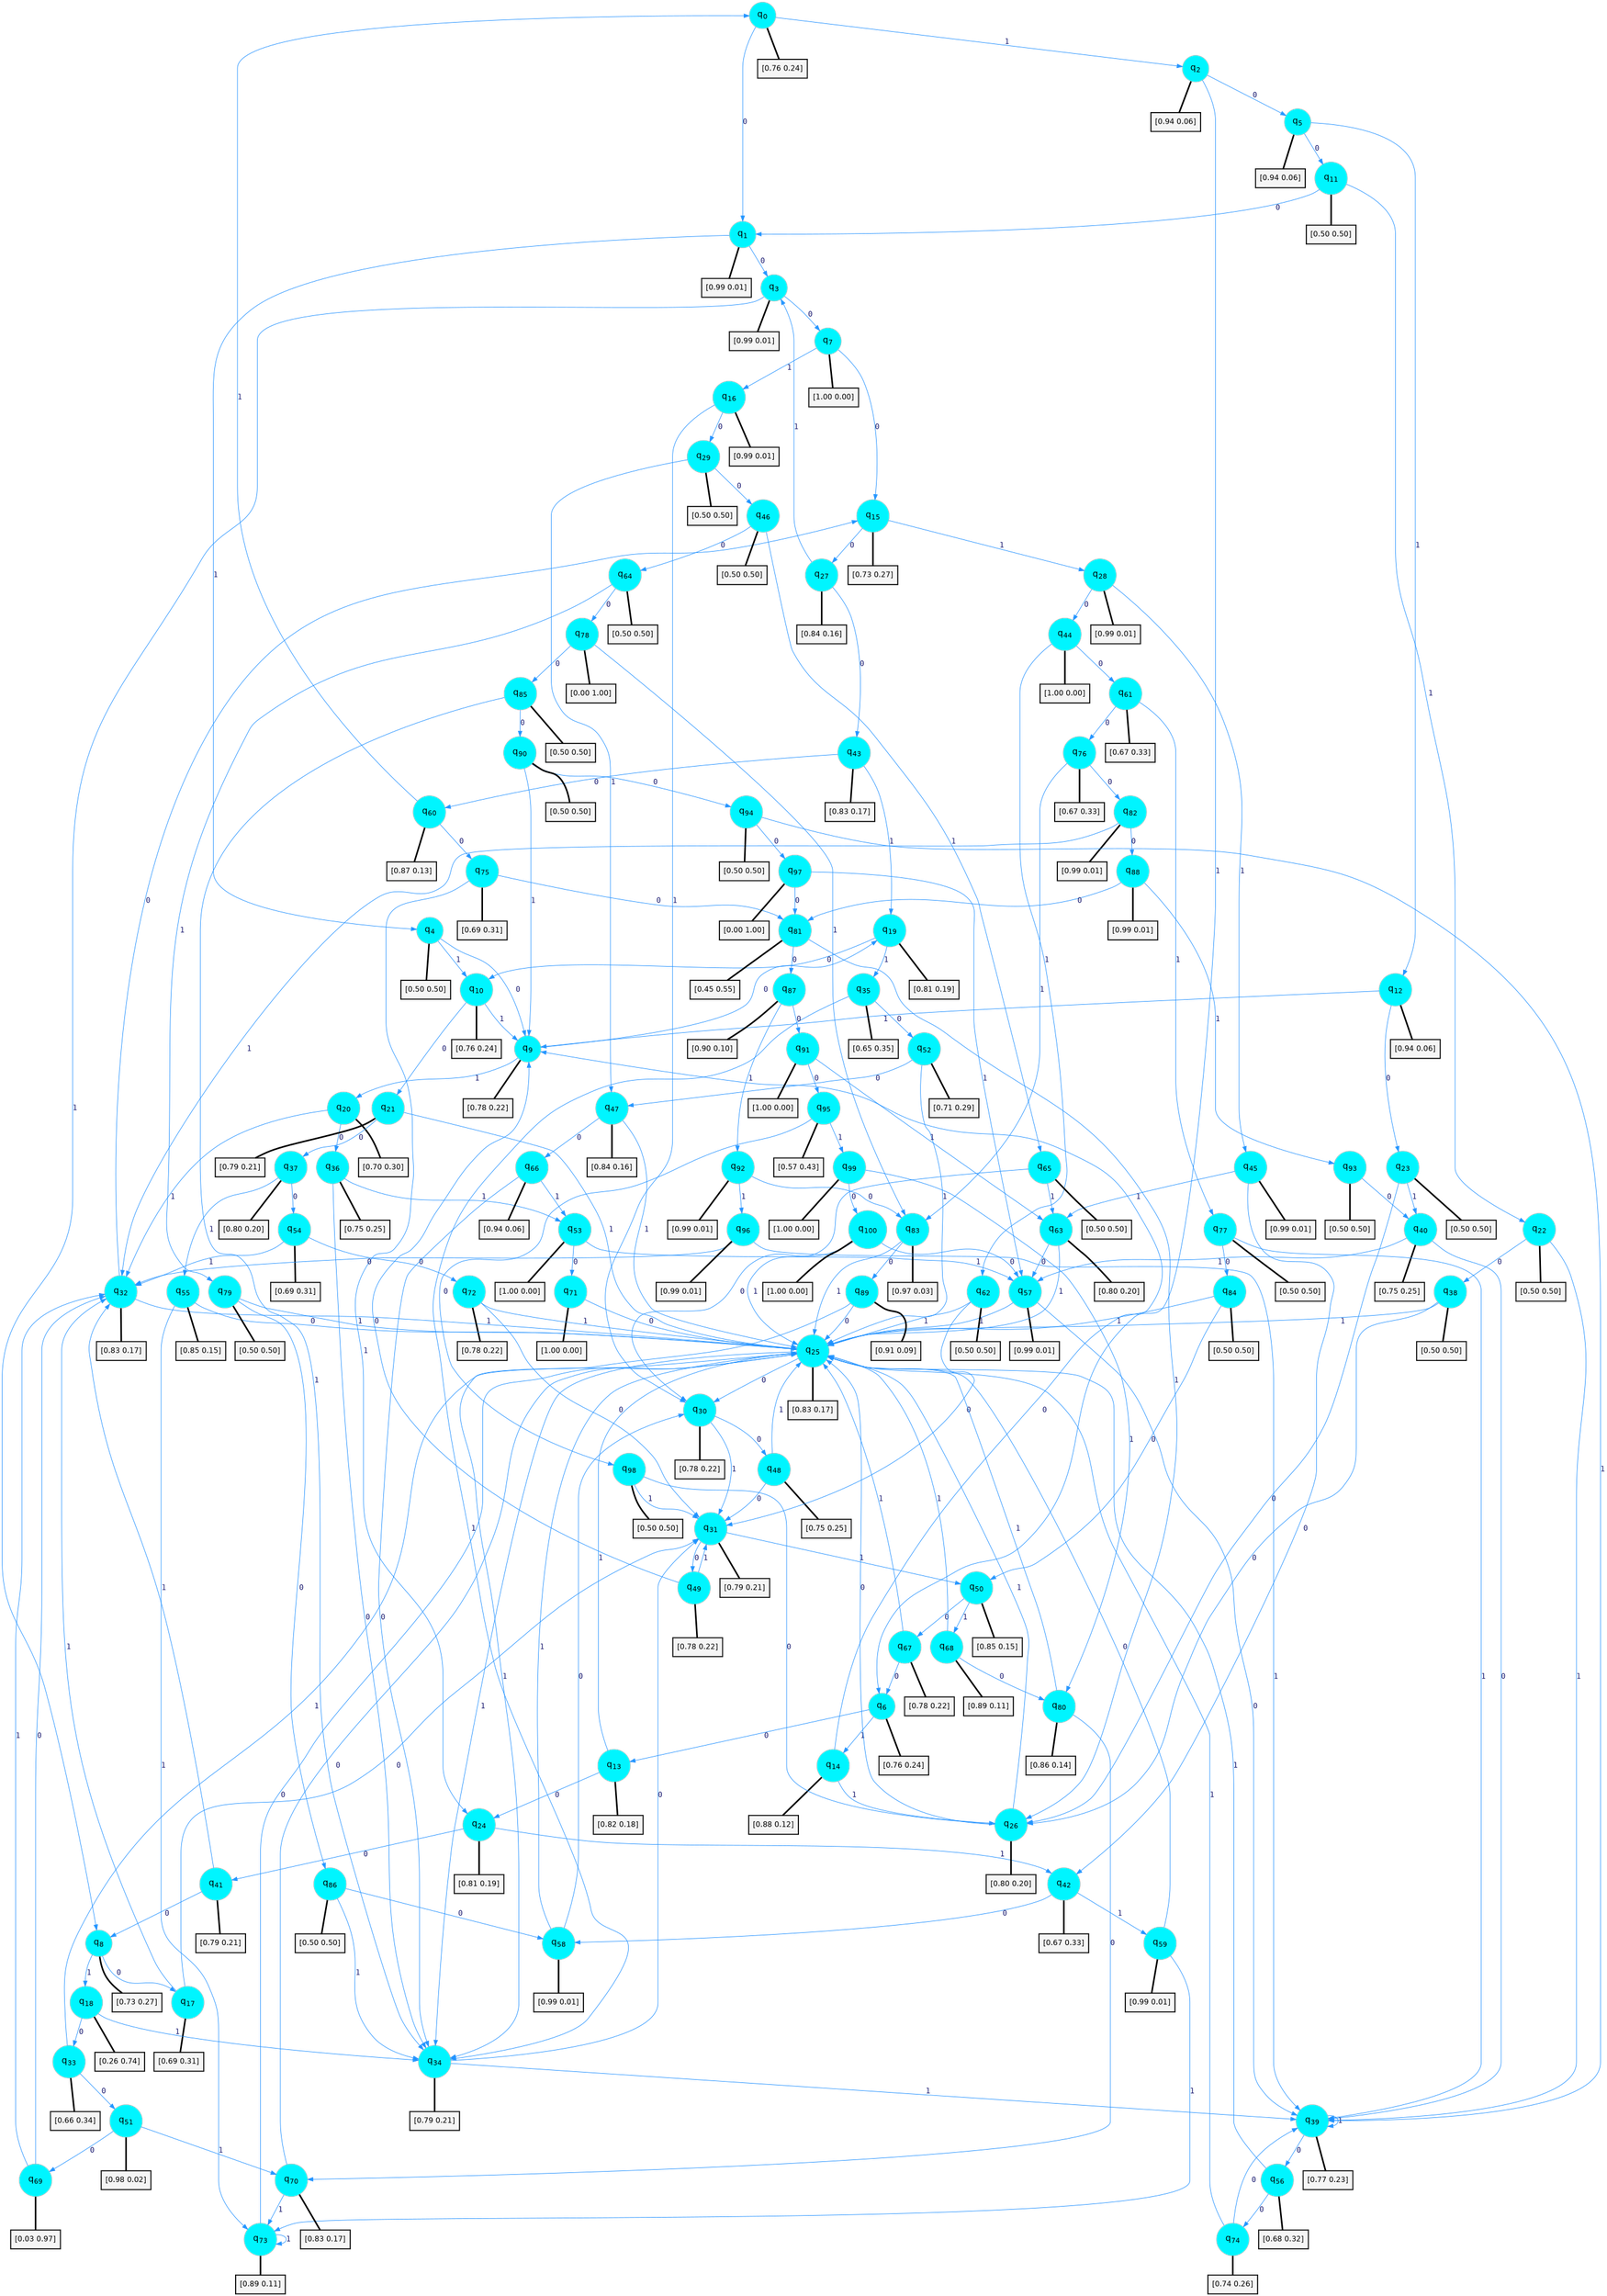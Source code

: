 digraph G {
graph [
bgcolor=transparent, dpi=300, rankdir=TD, size="40,25"];
node [
color=gray, fillcolor=turquoise1, fontcolor=black, fontname=Helvetica, fontsize=16, fontweight=bold, shape=circle, style=filled];
edge [
arrowsize=1, color=dodgerblue1, fontcolor=midnightblue, fontname=courier, fontweight=bold, penwidth=1, style=solid, weight=20];
0[label=<q<SUB>0</SUB>>];
1[label=<q<SUB>1</SUB>>];
2[label=<q<SUB>2</SUB>>];
3[label=<q<SUB>3</SUB>>];
4[label=<q<SUB>4</SUB>>];
5[label=<q<SUB>5</SUB>>];
6[label=<q<SUB>6</SUB>>];
7[label=<q<SUB>7</SUB>>];
8[label=<q<SUB>8</SUB>>];
9[label=<q<SUB>9</SUB>>];
10[label=<q<SUB>10</SUB>>];
11[label=<q<SUB>11</SUB>>];
12[label=<q<SUB>12</SUB>>];
13[label=<q<SUB>13</SUB>>];
14[label=<q<SUB>14</SUB>>];
15[label=<q<SUB>15</SUB>>];
16[label=<q<SUB>16</SUB>>];
17[label=<q<SUB>17</SUB>>];
18[label=<q<SUB>18</SUB>>];
19[label=<q<SUB>19</SUB>>];
20[label=<q<SUB>20</SUB>>];
21[label=<q<SUB>21</SUB>>];
22[label=<q<SUB>22</SUB>>];
23[label=<q<SUB>23</SUB>>];
24[label=<q<SUB>24</SUB>>];
25[label=<q<SUB>25</SUB>>];
26[label=<q<SUB>26</SUB>>];
27[label=<q<SUB>27</SUB>>];
28[label=<q<SUB>28</SUB>>];
29[label=<q<SUB>29</SUB>>];
30[label=<q<SUB>30</SUB>>];
31[label=<q<SUB>31</SUB>>];
32[label=<q<SUB>32</SUB>>];
33[label=<q<SUB>33</SUB>>];
34[label=<q<SUB>34</SUB>>];
35[label=<q<SUB>35</SUB>>];
36[label=<q<SUB>36</SUB>>];
37[label=<q<SUB>37</SUB>>];
38[label=<q<SUB>38</SUB>>];
39[label=<q<SUB>39</SUB>>];
40[label=<q<SUB>40</SUB>>];
41[label=<q<SUB>41</SUB>>];
42[label=<q<SUB>42</SUB>>];
43[label=<q<SUB>43</SUB>>];
44[label=<q<SUB>44</SUB>>];
45[label=<q<SUB>45</SUB>>];
46[label=<q<SUB>46</SUB>>];
47[label=<q<SUB>47</SUB>>];
48[label=<q<SUB>48</SUB>>];
49[label=<q<SUB>49</SUB>>];
50[label=<q<SUB>50</SUB>>];
51[label=<q<SUB>51</SUB>>];
52[label=<q<SUB>52</SUB>>];
53[label=<q<SUB>53</SUB>>];
54[label=<q<SUB>54</SUB>>];
55[label=<q<SUB>55</SUB>>];
56[label=<q<SUB>56</SUB>>];
57[label=<q<SUB>57</SUB>>];
58[label=<q<SUB>58</SUB>>];
59[label=<q<SUB>59</SUB>>];
60[label=<q<SUB>60</SUB>>];
61[label=<q<SUB>61</SUB>>];
62[label=<q<SUB>62</SUB>>];
63[label=<q<SUB>63</SUB>>];
64[label=<q<SUB>64</SUB>>];
65[label=<q<SUB>65</SUB>>];
66[label=<q<SUB>66</SUB>>];
67[label=<q<SUB>67</SUB>>];
68[label=<q<SUB>68</SUB>>];
69[label=<q<SUB>69</SUB>>];
70[label=<q<SUB>70</SUB>>];
71[label=<q<SUB>71</SUB>>];
72[label=<q<SUB>72</SUB>>];
73[label=<q<SUB>73</SUB>>];
74[label=<q<SUB>74</SUB>>];
75[label=<q<SUB>75</SUB>>];
76[label=<q<SUB>76</SUB>>];
77[label=<q<SUB>77</SUB>>];
78[label=<q<SUB>78</SUB>>];
79[label=<q<SUB>79</SUB>>];
80[label=<q<SUB>80</SUB>>];
81[label=<q<SUB>81</SUB>>];
82[label=<q<SUB>82</SUB>>];
83[label=<q<SUB>83</SUB>>];
84[label=<q<SUB>84</SUB>>];
85[label=<q<SUB>85</SUB>>];
86[label=<q<SUB>86</SUB>>];
87[label=<q<SUB>87</SUB>>];
88[label=<q<SUB>88</SUB>>];
89[label=<q<SUB>89</SUB>>];
90[label=<q<SUB>90</SUB>>];
91[label=<q<SUB>91</SUB>>];
92[label=<q<SUB>92</SUB>>];
93[label=<q<SUB>93</SUB>>];
94[label=<q<SUB>94</SUB>>];
95[label=<q<SUB>95</SUB>>];
96[label=<q<SUB>96</SUB>>];
97[label=<q<SUB>97</SUB>>];
98[label=<q<SUB>98</SUB>>];
99[label=<q<SUB>99</SUB>>];
100[label=<q<SUB>100</SUB>>];
101[label="[0.76 0.24]", shape=box,fontcolor=black, fontname=Helvetica, fontsize=14, penwidth=2, fillcolor=whitesmoke,color=black];
102[label="[0.99 0.01]", shape=box,fontcolor=black, fontname=Helvetica, fontsize=14, penwidth=2, fillcolor=whitesmoke,color=black];
103[label="[0.94 0.06]", shape=box,fontcolor=black, fontname=Helvetica, fontsize=14, penwidth=2, fillcolor=whitesmoke,color=black];
104[label="[0.99 0.01]", shape=box,fontcolor=black, fontname=Helvetica, fontsize=14, penwidth=2, fillcolor=whitesmoke,color=black];
105[label="[0.50 0.50]", shape=box,fontcolor=black, fontname=Helvetica, fontsize=14, penwidth=2, fillcolor=whitesmoke,color=black];
106[label="[0.94 0.06]", shape=box,fontcolor=black, fontname=Helvetica, fontsize=14, penwidth=2, fillcolor=whitesmoke,color=black];
107[label="[0.76 0.24]", shape=box,fontcolor=black, fontname=Helvetica, fontsize=14, penwidth=2, fillcolor=whitesmoke,color=black];
108[label="[1.00 0.00]", shape=box,fontcolor=black, fontname=Helvetica, fontsize=14, penwidth=2, fillcolor=whitesmoke,color=black];
109[label="[0.73 0.27]", shape=box,fontcolor=black, fontname=Helvetica, fontsize=14, penwidth=2, fillcolor=whitesmoke,color=black];
110[label="[0.78 0.22]", shape=box,fontcolor=black, fontname=Helvetica, fontsize=14, penwidth=2, fillcolor=whitesmoke,color=black];
111[label="[0.76 0.24]", shape=box,fontcolor=black, fontname=Helvetica, fontsize=14, penwidth=2, fillcolor=whitesmoke,color=black];
112[label="[0.50 0.50]", shape=box,fontcolor=black, fontname=Helvetica, fontsize=14, penwidth=2, fillcolor=whitesmoke,color=black];
113[label="[0.94 0.06]", shape=box,fontcolor=black, fontname=Helvetica, fontsize=14, penwidth=2, fillcolor=whitesmoke,color=black];
114[label="[0.82 0.18]", shape=box,fontcolor=black, fontname=Helvetica, fontsize=14, penwidth=2, fillcolor=whitesmoke,color=black];
115[label="[0.88 0.12]", shape=box,fontcolor=black, fontname=Helvetica, fontsize=14, penwidth=2, fillcolor=whitesmoke,color=black];
116[label="[0.73 0.27]", shape=box,fontcolor=black, fontname=Helvetica, fontsize=14, penwidth=2, fillcolor=whitesmoke,color=black];
117[label="[0.99 0.01]", shape=box,fontcolor=black, fontname=Helvetica, fontsize=14, penwidth=2, fillcolor=whitesmoke,color=black];
118[label="[0.69 0.31]", shape=box,fontcolor=black, fontname=Helvetica, fontsize=14, penwidth=2, fillcolor=whitesmoke,color=black];
119[label="[0.26 0.74]", shape=box,fontcolor=black, fontname=Helvetica, fontsize=14, penwidth=2, fillcolor=whitesmoke,color=black];
120[label="[0.81 0.19]", shape=box,fontcolor=black, fontname=Helvetica, fontsize=14, penwidth=2, fillcolor=whitesmoke,color=black];
121[label="[0.70 0.30]", shape=box,fontcolor=black, fontname=Helvetica, fontsize=14, penwidth=2, fillcolor=whitesmoke,color=black];
122[label="[0.79 0.21]", shape=box,fontcolor=black, fontname=Helvetica, fontsize=14, penwidth=2, fillcolor=whitesmoke,color=black];
123[label="[0.50 0.50]", shape=box,fontcolor=black, fontname=Helvetica, fontsize=14, penwidth=2, fillcolor=whitesmoke,color=black];
124[label="[0.50 0.50]", shape=box,fontcolor=black, fontname=Helvetica, fontsize=14, penwidth=2, fillcolor=whitesmoke,color=black];
125[label="[0.81 0.19]", shape=box,fontcolor=black, fontname=Helvetica, fontsize=14, penwidth=2, fillcolor=whitesmoke,color=black];
126[label="[0.83 0.17]", shape=box,fontcolor=black, fontname=Helvetica, fontsize=14, penwidth=2, fillcolor=whitesmoke,color=black];
127[label="[0.80 0.20]", shape=box,fontcolor=black, fontname=Helvetica, fontsize=14, penwidth=2, fillcolor=whitesmoke,color=black];
128[label="[0.84 0.16]", shape=box,fontcolor=black, fontname=Helvetica, fontsize=14, penwidth=2, fillcolor=whitesmoke,color=black];
129[label="[0.99 0.01]", shape=box,fontcolor=black, fontname=Helvetica, fontsize=14, penwidth=2, fillcolor=whitesmoke,color=black];
130[label="[0.50 0.50]", shape=box,fontcolor=black, fontname=Helvetica, fontsize=14, penwidth=2, fillcolor=whitesmoke,color=black];
131[label="[0.78 0.22]", shape=box,fontcolor=black, fontname=Helvetica, fontsize=14, penwidth=2, fillcolor=whitesmoke,color=black];
132[label="[0.79 0.21]", shape=box,fontcolor=black, fontname=Helvetica, fontsize=14, penwidth=2, fillcolor=whitesmoke,color=black];
133[label="[0.83 0.17]", shape=box,fontcolor=black, fontname=Helvetica, fontsize=14, penwidth=2, fillcolor=whitesmoke,color=black];
134[label="[0.66 0.34]", shape=box,fontcolor=black, fontname=Helvetica, fontsize=14, penwidth=2, fillcolor=whitesmoke,color=black];
135[label="[0.79 0.21]", shape=box,fontcolor=black, fontname=Helvetica, fontsize=14, penwidth=2, fillcolor=whitesmoke,color=black];
136[label="[0.65 0.35]", shape=box,fontcolor=black, fontname=Helvetica, fontsize=14, penwidth=2, fillcolor=whitesmoke,color=black];
137[label="[0.75 0.25]", shape=box,fontcolor=black, fontname=Helvetica, fontsize=14, penwidth=2, fillcolor=whitesmoke,color=black];
138[label="[0.80 0.20]", shape=box,fontcolor=black, fontname=Helvetica, fontsize=14, penwidth=2, fillcolor=whitesmoke,color=black];
139[label="[0.50 0.50]", shape=box,fontcolor=black, fontname=Helvetica, fontsize=14, penwidth=2, fillcolor=whitesmoke,color=black];
140[label="[0.77 0.23]", shape=box,fontcolor=black, fontname=Helvetica, fontsize=14, penwidth=2, fillcolor=whitesmoke,color=black];
141[label="[0.75 0.25]", shape=box,fontcolor=black, fontname=Helvetica, fontsize=14, penwidth=2, fillcolor=whitesmoke,color=black];
142[label="[0.79 0.21]", shape=box,fontcolor=black, fontname=Helvetica, fontsize=14, penwidth=2, fillcolor=whitesmoke,color=black];
143[label="[0.67 0.33]", shape=box,fontcolor=black, fontname=Helvetica, fontsize=14, penwidth=2, fillcolor=whitesmoke,color=black];
144[label="[0.83 0.17]", shape=box,fontcolor=black, fontname=Helvetica, fontsize=14, penwidth=2, fillcolor=whitesmoke,color=black];
145[label="[1.00 0.00]", shape=box,fontcolor=black, fontname=Helvetica, fontsize=14, penwidth=2, fillcolor=whitesmoke,color=black];
146[label="[0.99 0.01]", shape=box,fontcolor=black, fontname=Helvetica, fontsize=14, penwidth=2, fillcolor=whitesmoke,color=black];
147[label="[0.50 0.50]", shape=box,fontcolor=black, fontname=Helvetica, fontsize=14, penwidth=2, fillcolor=whitesmoke,color=black];
148[label="[0.84 0.16]", shape=box,fontcolor=black, fontname=Helvetica, fontsize=14, penwidth=2, fillcolor=whitesmoke,color=black];
149[label="[0.75 0.25]", shape=box,fontcolor=black, fontname=Helvetica, fontsize=14, penwidth=2, fillcolor=whitesmoke,color=black];
150[label="[0.78 0.22]", shape=box,fontcolor=black, fontname=Helvetica, fontsize=14, penwidth=2, fillcolor=whitesmoke,color=black];
151[label="[0.85 0.15]", shape=box,fontcolor=black, fontname=Helvetica, fontsize=14, penwidth=2, fillcolor=whitesmoke,color=black];
152[label="[0.98 0.02]", shape=box,fontcolor=black, fontname=Helvetica, fontsize=14, penwidth=2, fillcolor=whitesmoke,color=black];
153[label="[0.71 0.29]", shape=box,fontcolor=black, fontname=Helvetica, fontsize=14, penwidth=2, fillcolor=whitesmoke,color=black];
154[label="[1.00 0.00]", shape=box,fontcolor=black, fontname=Helvetica, fontsize=14, penwidth=2, fillcolor=whitesmoke,color=black];
155[label="[0.69 0.31]", shape=box,fontcolor=black, fontname=Helvetica, fontsize=14, penwidth=2, fillcolor=whitesmoke,color=black];
156[label="[0.85 0.15]", shape=box,fontcolor=black, fontname=Helvetica, fontsize=14, penwidth=2, fillcolor=whitesmoke,color=black];
157[label="[0.68 0.32]", shape=box,fontcolor=black, fontname=Helvetica, fontsize=14, penwidth=2, fillcolor=whitesmoke,color=black];
158[label="[0.99 0.01]", shape=box,fontcolor=black, fontname=Helvetica, fontsize=14, penwidth=2, fillcolor=whitesmoke,color=black];
159[label="[0.99 0.01]", shape=box,fontcolor=black, fontname=Helvetica, fontsize=14, penwidth=2, fillcolor=whitesmoke,color=black];
160[label="[0.99 0.01]", shape=box,fontcolor=black, fontname=Helvetica, fontsize=14, penwidth=2, fillcolor=whitesmoke,color=black];
161[label="[0.87 0.13]", shape=box,fontcolor=black, fontname=Helvetica, fontsize=14, penwidth=2, fillcolor=whitesmoke,color=black];
162[label="[0.67 0.33]", shape=box,fontcolor=black, fontname=Helvetica, fontsize=14, penwidth=2, fillcolor=whitesmoke,color=black];
163[label="[0.50 0.50]", shape=box,fontcolor=black, fontname=Helvetica, fontsize=14, penwidth=2, fillcolor=whitesmoke,color=black];
164[label="[0.80 0.20]", shape=box,fontcolor=black, fontname=Helvetica, fontsize=14, penwidth=2, fillcolor=whitesmoke,color=black];
165[label="[0.50 0.50]", shape=box,fontcolor=black, fontname=Helvetica, fontsize=14, penwidth=2, fillcolor=whitesmoke,color=black];
166[label="[0.50 0.50]", shape=box,fontcolor=black, fontname=Helvetica, fontsize=14, penwidth=2, fillcolor=whitesmoke,color=black];
167[label="[0.94 0.06]", shape=box,fontcolor=black, fontname=Helvetica, fontsize=14, penwidth=2, fillcolor=whitesmoke,color=black];
168[label="[0.78 0.22]", shape=box,fontcolor=black, fontname=Helvetica, fontsize=14, penwidth=2, fillcolor=whitesmoke,color=black];
169[label="[0.89 0.11]", shape=box,fontcolor=black, fontname=Helvetica, fontsize=14, penwidth=2, fillcolor=whitesmoke,color=black];
170[label="[0.03 0.97]", shape=box,fontcolor=black, fontname=Helvetica, fontsize=14, penwidth=2, fillcolor=whitesmoke,color=black];
171[label="[0.83 0.17]", shape=box,fontcolor=black, fontname=Helvetica, fontsize=14, penwidth=2, fillcolor=whitesmoke,color=black];
172[label="[1.00 0.00]", shape=box,fontcolor=black, fontname=Helvetica, fontsize=14, penwidth=2, fillcolor=whitesmoke,color=black];
173[label="[0.78 0.22]", shape=box,fontcolor=black, fontname=Helvetica, fontsize=14, penwidth=2, fillcolor=whitesmoke,color=black];
174[label="[0.89 0.11]", shape=box,fontcolor=black, fontname=Helvetica, fontsize=14, penwidth=2, fillcolor=whitesmoke,color=black];
175[label="[0.74 0.26]", shape=box,fontcolor=black, fontname=Helvetica, fontsize=14, penwidth=2, fillcolor=whitesmoke,color=black];
176[label="[0.69 0.31]", shape=box,fontcolor=black, fontname=Helvetica, fontsize=14, penwidth=2, fillcolor=whitesmoke,color=black];
177[label="[0.67 0.33]", shape=box,fontcolor=black, fontname=Helvetica, fontsize=14, penwidth=2, fillcolor=whitesmoke,color=black];
178[label="[0.50 0.50]", shape=box,fontcolor=black, fontname=Helvetica, fontsize=14, penwidth=2, fillcolor=whitesmoke,color=black];
179[label="[0.00 1.00]", shape=box,fontcolor=black, fontname=Helvetica, fontsize=14, penwidth=2, fillcolor=whitesmoke,color=black];
180[label="[0.50 0.50]", shape=box,fontcolor=black, fontname=Helvetica, fontsize=14, penwidth=2, fillcolor=whitesmoke,color=black];
181[label="[0.86 0.14]", shape=box,fontcolor=black, fontname=Helvetica, fontsize=14, penwidth=2, fillcolor=whitesmoke,color=black];
182[label="[0.45 0.55]", shape=box,fontcolor=black, fontname=Helvetica, fontsize=14, penwidth=2, fillcolor=whitesmoke,color=black];
183[label="[0.99 0.01]", shape=box,fontcolor=black, fontname=Helvetica, fontsize=14, penwidth=2, fillcolor=whitesmoke,color=black];
184[label="[0.97 0.03]", shape=box,fontcolor=black, fontname=Helvetica, fontsize=14, penwidth=2, fillcolor=whitesmoke,color=black];
185[label="[0.50 0.50]", shape=box,fontcolor=black, fontname=Helvetica, fontsize=14, penwidth=2, fillcolor=whitesmoke,color=black];
186[label="[0.50 0.50]", shape=box,fontcolor=black, fontname=Helvetica, fontsize=14, penwidth=2, fillcolor=whitesmoke,color=black];
187[label="[0.50 0.50]", shape=box,fontcolor=black, fontname=Helvetica, fontsize=14, penwidth=2, fillcolor=whitesmoke,color=black];
188[label="[0.90 0.10]", shape=box,fontcolor=black, fontname=Helvetica, fontsize=14, penwidth=2, fillcolor=whitesmoke,color=black];
189[label="[0.99 0.01]", shape=box,fontcolor=black, fontname=Helvetica, fontsize=14, penwidth=2, fillcolor=whitesmoke,color=black];
190[label="[0.91 0.09]", shape=box,fontcolor=black, fontname=Helvetica, fontsize=14, penwidth=2, fillcolor=whitesmoke,color=black];
191[label="[0.50 0.50]", shape=box,fontcolor=black, fontname=Helvetica, fontsize=14, penwidth=2, fillcolor=whitesmoke,color=black];
192[label="[1.00 0.00]", shape=box,fontcolor=black, fontname=Helvetica, fontsize=14, penwidth=2, fillcolor=whitesmoke,color=black];
193[label="[0.99 0.01]", shape=box,fontcolor=black, fontname=Helvetica, fontsize=14, penwidth=2, fillcolor=whitesmoke,color=black];
194[label="[0.50 0.50]", shape=box,fontcolor=black, fontname=Helvetica, fontsize=14, penwidth=2, fillcolor=whitesmoke,color=black];
195[label="[0.50 0.50]", shape=box,fontcolor=black, fontname=Helvetica, fontsize=14, penwidth=2, fillcolor=whitesmoke,color=black];
196[label="[0.57 0.43]", shape=box,fontcolor=black, fontname=Helvetica, fontsize=14, penwidth=2, fillcolor=whitesmoke,color=black];
197[label="[0.99 0.01]", shape=box,fontcolor=black, fontname=Helvetica, fontsize=14, penwidth=2, fillcolor=whitesmoke,color=black];
198[label="[0.00 1.00]", shape=box,fontcolor=black, fontname=Helvetica, fontsize=14, penwidth=2, fillcolor=whitesmoke,color=black];
199[label="[0.50 0.50]", shape=box,fontcolor=black, fontname=Helvetica, fontsize=14, penwidth=2, fillcolor=whitesmoke,color=black];
200[label="[1.00 0.00]", shape=box,fontcolor=black, fontname=Helvetica, fontsize=14, penwidth=2, fillcolor=whitesmoke,color=black];
201[label="[1.00 0.00]", shape=box,fontcolor=black, fontname=Helvetica, fontsize=14, penwidth=2, fillcolor=whitesmoke,color=black];
0->1 [label=0];
0->2 [label=1];
0->101 [arrowhead=none, penwidth=3,color=black];
1->3 [label=0];
1->4 [label=1];
1->102 [arrowhead=none, penwidth=3,color=black];
2->5 [label=0];
2->6 [label=1];
2->103 [arrowhead=none, penwidth=3,color=black];
3->7 [label=0];
3->8 [label=1];
3->104 [arrowhead=none, penwidth=3,color=black];
4->9 [label=0];
4->10 [label=1];
4->105 [arrowhead=none, penwidth=3,color=black];
5->11 [label=0];
5->12 [label=1];
5->106 [arrowhead=none, penwidth=3,color=black];
6->13 [label=0];
6->14 [label=1];
6->107 [arrowhead=none, penwidth=3,color=black];
7->15 [label=0];
7->16 [label=1];
7->108 [arrowhead=none, penwidth=3,color=black];
8->17 [label=0];
8->18 [label=1];
8->109 [arrowhead=none, penwidth=3,color=black];
9->19 [label=0];
9->20 [label=1];
9->110 [arrowhead=none, penwidth=3,color=black];
10->21 [label=0];
10->9 [label=1];
10->111 [arrowhead=none, penwidth=3,color=black];
11->1 [label=0];
11->22 [label=1];
11->112 [arrowhead=none, penwidth=3,color=black];
12->23 [label=0];
12->9 [label=1];
12->113 [arrowhead=none, penwidth=3,color=black];
13->24 [label=0];
13->25 [label=1];
13->114 [arrowhead=none, penwidth=3,color=black];
14->9 [label=0];
14->26 [label=1];
14->115 [arrowhead=none, penwidth=3,color=black];
15->27 [label=0];
15->28 [label=1];
15->116 [arrowhead=none, penwidth=3,color=black];
16->29 [label=0];
16->30 [label=1];
16->117 [arrowhead=none, penwidth=3,color=black];
17->31 [label=0];
17->32 [label=1];
17->118 [arrowhead=none, penwidth=3,color=black];
18->33 [label=0];
18->34 [label=1];
18->119 [arrowhead=none, penwidth=3,color=black];
19->10 [label=0];
19->35 [label=1];
19->120 [arrowhead=none, penwidth=3,color=black];
20->36 [label=0];
20->32 [label=1];
20->121 [arrowhead=none, penwidth=3,color=black];
21->37 [label=0];
21->25 [label=1];
21->122 [arrowhead=none, penwidth=3,color=black];
22->38 [label=0];
22->39 [label=1];
22->123 [arrowhead=none, penwidth=3,color=black];
23->26 [label=0];
23->40 [label=1];
23->124 [arrowhead=none, penwidth=3,color=black];
24->41 [label=0];
24->42 [label=1];
24->125 [arrowhead=none, penwidth=3,color=black];
25->30 [label=0];
25->34 [label=1];
25->126 [arrowhead=none, penwidth=3,color=black];
26->25 [label=0];
26->25 [label=1];
26->127 [arrowhead=none, penwidth=3,color=black];
27->43 [label=0];
27->3 [label=1];
27->128 [arrowhead=none, penwidth=3,color=black];
28->44 [label=0];
28->45 [label=1];
28->129 [arrowhead=none, penwidth=3,color=black];
29->46 [label=0];
29->47 [label=1];
29->130 [arrowhead=none, penwidth=3,color=black];
30->48 [label=0];
30->31 [label=1];
30->131 [arrowhead=none, penwidth=3,color=black];
31->49 [label=0];
31->50 [label=1];
31->132 [arrowhead=none, penwidth=3,color=black];
32->15 [label=0];
32->25 [label=1];
32->133 [arrowhead=none, penwidth=3,color=black];
33->51 [label=0];
33->25 [label=1];
33->134 [arrowhead=none, penwidth=3,color=black];
34->31 [label=0];
34->39 [label=1];
34->135 [arrowhead=none, penwidth=3,color=black];
35->52 [label=0];
35->34 [label=1];
35->136 [arrowhead=none, penwidth=3,color=black];
36->34 [label=0];
36->53 [label=1];
36->137 [arrowhead=none, penwidth=3,color=black];
37->54 [label=0];
37->55 [label=1];
37->138 [arrowhead=none, penwidth=3,color=black];
38->26 [label=0];
38->25 [label=1];
38->139 [arrowhead=none, penwidth=3,color=black];
39->56 [label=0];
39->39 [label=1];
39->140 [arrowhead=none, penwidth=3,color=black];
40->39 [label=0];
40->57 [label=1];
40->141 [arrowhead=none, penwidth=3,color=black];
41->8 [label=0];
41->32 [label=1];
41->142 [arrowhead=none, penwidth=3,color=black];
42->58 [label=0];
42->59 [label=1];
42->143 [arrowhead=none, penwidth=3,color=black];
43->60 [label=0];
43->19 [label=1];
43->144 [arrowhead=none, penwidth=3,color=black];
44->61 [label=0];
44->62 [label=1];
44->145 [arrowhead=none, penwidth=3,color=black];
45->42 [label=0];
45->63 [label=1];
45->146 [arrowhead=none, penwidth=3,color=black];
46->64 [label=0];
46->65 [label=1];
46->147 [arrowhead=none, penwidth=3,color=black];
47->66 [label=0];
47->25 [label=1];
47->148 [arrowhead=none, penwidth=3,color=black];
48->31 [label=0];
48->25 [label=1];
48->149 [arrowhead=none, penwidth=3,color=black];
49->9 [label=0];
49->31 [label=1];
49->150 [arrowhead=none, penwidth=3,color=black];
50->67 [label=0];
50->68 [label=1];
50->151 [arrowhead=none, penwidth=3,color=black];
51->69 [label=0];
51->70 [label=1];
51->152 [arrowhead=none, penwidth=3,color=black];
52->47 [label=0];
52->25 [label=1];
52->153 [arrowhead=none, penwidth=3,color=black];
53->71 [label=0];
53->57 [label=1];
53->154 [arrowhead=none, penwidth=3,color=black];
54->72 [label=0];
54->32 [label=1];
54->155 [arrowhead=none, penwidth=3,color=black];
55->25 [label=0];
55->73 [label=1];
55->156 [arrowhead=none, penwidth=3,color=black];
56->74 [label=0];
56->25 [label=1];
56->157 [arrowhead=none, penwidth=3,color=black];
57->39 [label=0];
57->25 [label=1];
57->158 [arrowhead=none, penwidth=3,color=black];
58->30 [label=0];
58->25 [label=1];
58->159 [arrowhead=none, penwidth=3,color=black];
59->25 [label=0];
59->73 [label=1];
59->160 [arrowhead=none, penwidth=3,color=black];
60->75 [label=0];
60->0 [label=1];
60->161 [arrowhead=none, penwidth=3,color=black];
61->76 [label=0];
61->77 [label=1];
61->162 [arrowhead=none, penwidth=3,color=black];
62->31 [label=0];
62->25 [label=1];
62->163 [arrowhead=none, penwidth=3,color=black];
63->57 [label=0];
63->25 [label=1];
63->164 [arrowhead=none, penwidth=3,color=black];
64->78 [label=0];
64->79 [label=1];
64->165 [arrowhead=none, penwidth=3,color=black];
65->30 [label=0];
65->63 [label=1];
65->166 [arrowhead=none, penwidth=3,color=black];
66->34 [label=0];
66->53 [label=1];
66->167 [arrowhead=none, penwidth=3,color=black];
67->6 [label=0];
67->25 [label=1];
67->168 [arrowhead=none, penwidth=3,color=black];
68->80 [label=0];
68->25 [label=1];
68->169 [arrowhead=none, penwidth=3,color=black];
69->32 [label=0];
69->32 [label=1];
69->170 [arrowhead=none, penwidth=3,color=black];
70->25 [label=0];
70->73 [label=1];
70->171 [arrowhead=none, penwidth=3,color=black];
71->25 [label=0];
71->172 [arrowhead=none, penwidth=3,color=black];
72->31 [label=0];
72->25 [label=1];
72->173 [arrowhead=none, penwidth=3,color=black];
73->25 [label=0];
73->73 [label=1];
73->174 [arrowhead=none, penwidth=3,color=black];
74->39 [label=0];
74->25 [label=1];
74->175 [arrowhead=none, penwidth=3,color=black];
75->81 [label=0];
75->24 [label=1];
75->176 [arrowhead=none, penwidth=3,color=black];
76->82 [label=0];
76->83 [label=1];
76->177 [arrowhead=none, penwidth=3,color=black];
77->84 [label=0];
77->39 [label=1];
77->178 [arrowhead=none, penwidth=3,color=black];
78->85 [label=0];
78->83 [label=1];
78->179 [arrowhead=none, penwidth=3,color=black];
79->86 [label=0];
79->25 [label=1];
79->180 [arrowhead=none, penwidth=3,color=black];
80->70 [label=0];
80->25 [label=1];
80->181 [arrowhead=none, penwidth=3,color=black];
81->87 [label=0];
81->26 [label=1];
81->182 [arrowhead=none, penwidth=3,color=black];
82->88 [label=0];
82->32 [label=1];
82->183 [arrowhead=none, penwidth=3,color=black];
83->89 [label=0];
83->25 [label=1];
83->184 [arrowhead=none, penwidth=3,color=black];
84->50 [label=0];
84->25 [label=1];
84->185 [arrowhead=none, penwidth=3,color=black];
85->90 [label=0];
85->34 [label=1];
85->186 [arrowhead=none, penwidth=3,color=black];
86->58 [label=0];
86->34 [label=1];
86->187 [arrowhead=none, penwidth=3,color=black];
87->91 [label=0];
87->92 [label=1];
87->188 [arrowhead=none, penwidth=3,color=black];
88->81 [label=0];
88->93 [label=1];
88->189 [arrowhead=none, penwidth=3,color=black];
89->25 [label=0];
89->34 [label=1];
89->190 [arrowhead=none, penwidth=3,color=black];
90->94 [label=0];
90->9 [label=1];
90->191 [arrowhead=none, penwidth=3,color=black];
91->95 [label=0];
91->63 [label=1];
91->192 [arrowhead=none, penwidth=3,color=black];
92->83 [label=0];
92->96 [label=1];
92->193 [arrowhead=none, penwidth=3,color=black];
93->40 [label=0];
93->194 [arrowhead=none, penwidth=3,color=black];
94->97 [label=0];
94->39 [label=1];
94->195 [arrowhead=none, penwidth=3,color=black];
95->98 [label=0];
95->99 [label=1];
95->196 [arrowhead=none, penwidth=3,color=black];
96->32 [label=0];
96->39 [label=1];
96->197 [arrowhead=none, penwidth=3,color=black];
97->81 [label=0];
97->57 [label=1];
97->198 [arrowhead=none, penwidth=3,color=black];
98->26 [label=0];
98->31 [label=1];
98->199 [arrowhead=none, penwidth=3,color=black];
99->100 [label=0];
99->80 [label=1];
99->200 [arrowhead=none, penwidth=3,color=black];
100->57 [label=0];
100->25 [label=1];
100->201 [arrowhead=none, penwidth=3,color=black];
}
